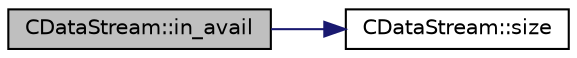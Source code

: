 digraph "CDataStream::in_avail"
{
  edge [fontname="Helvetica",fontsize="10",labelfontname="Helvetica",labelfontsize="10"];
  node [fontname="Helvetica",fontsize="10",shape=record];
  rankdir="LR";
  Node159 [label="CDataStream::in_avail",height=0.2,width=0.4,color="black", fillcolor="grey75", style="filled", fontcolor="black"];
  Node159 -> Node160 [color="midnightblue",fontsize="10",style="solid",fontname="Helvetica"];
  Node160 [label="CDataStream::size",height=0.2,width=0.4,color="black", fillcolor="white", style="filled",URL="$class_c_data_stream.html#add30f866dd928fc28c47fe79a0a6723a"];
}
